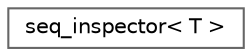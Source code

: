 digraph "类继承关系图"
{
 // LATEX_PDF_SIZE
  bgcolor="transparent";
  edge [fontname=Helvetica,fontsize=10,labelfontname=Helvetica,labelfontsize=10];
  node [fontname=Helvetica,fontsize=10,shape=box,height=0.2,width=0.4];
  rankdir="LR";
  Node0 [id="Node000000",label="seq_inspector\< T \>",height=0.2,width=0.4,color="grey40", fillcolor="white", style="filled",URL="$structseq__inspector.html",tooltip=" "];
}
